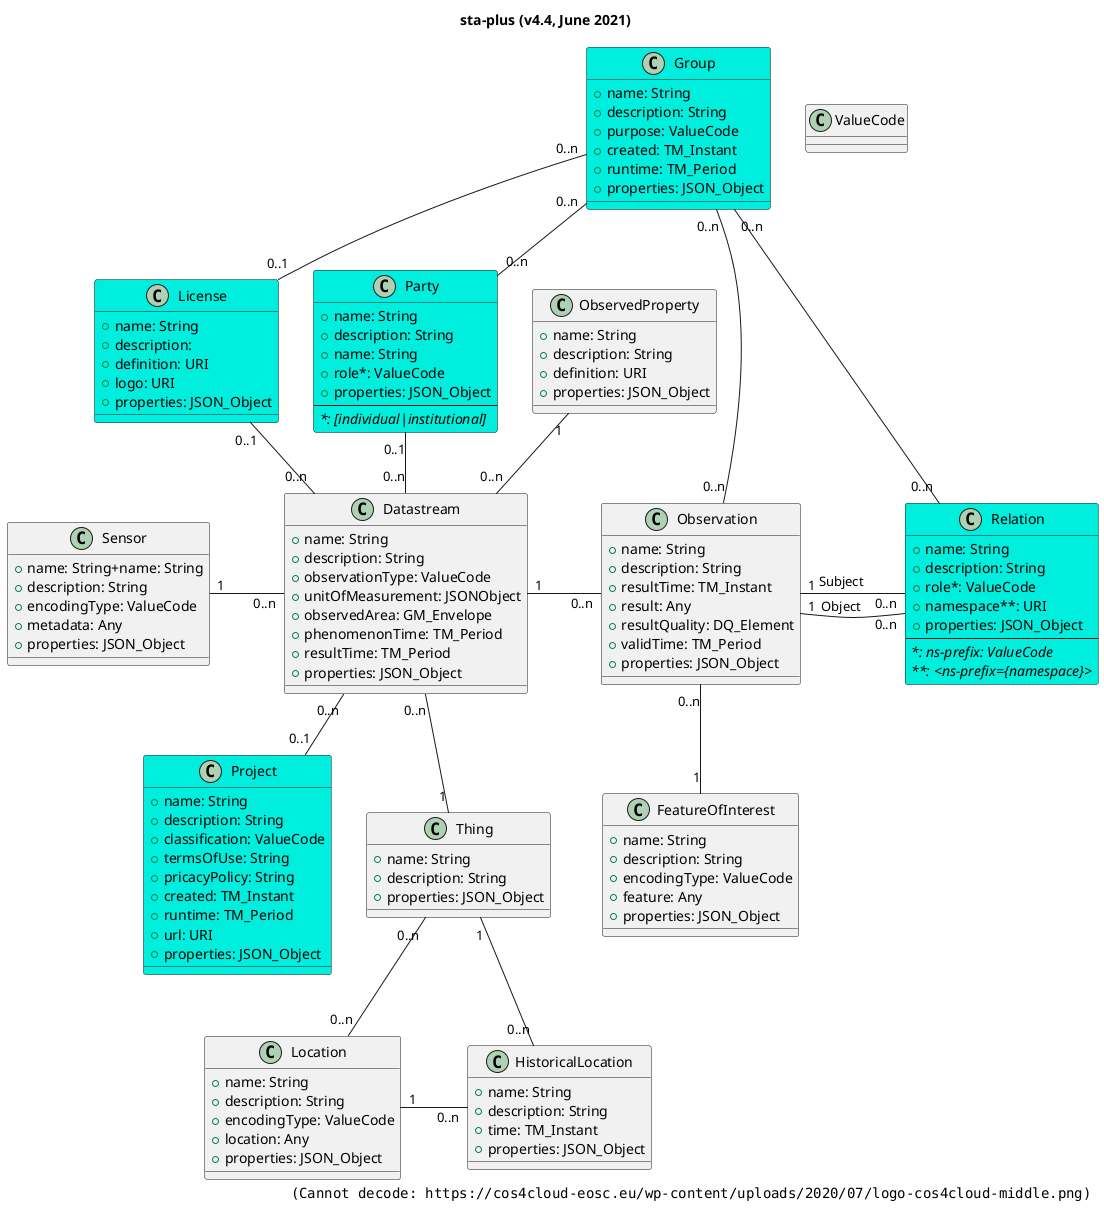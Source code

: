 'diagram from https://plantuml.com/creole
@startuml sta_plus_v4.4
title sta-plus (<b>v4.4</b>, June 2021)

right footer <img:https://cos4cloud-eosc.eu/wp-content/uploads/2020/07/logo-cos4cloud-middle.png{scale=0.25}>

class Sensor {
    +name: String+name: String
    +description: String
    +encodingType: ValueCode
    +metadata: Any
    +properties: JSON_Object
}

class ObservedProperty {
    +name: String
    +description: String
    +definition: URI
    +properties: JSON_Object
}

class Datastream {
    +name: String
    +description: String
    +observationType: ValueCode 
    +unitOfMeasurement: JSONObject
    +observedArea: GM_Envelope
    +phenomenonTime: TM_Period
    +resultTime: TM_Period
    +properties: JSON_Object
}

class Thing {
    +name: String
    +description: String
    +properties: JSON_Object
}


class Location {
    +name: String
    +description: String
    +encodingType: ValueCode
    +location: Any
    +properties: JSON_Object
}

class HistoricalLocation {
    +name: String
    +description: String
    +time: TM_Instant
    +properties: JSON_Object
}

class Observation {
    +name: String
    +description: String
    +resultTime: TM_Instant
    +result: Any
    +resultQuality: DQ_Element
    +validTime: TM_Period
    +properties: JSON_Object
}

class ValueCode {}

class FeatureOfInterest {
    +name: String
    +description: String
    +encodingType: ValueCode
    +feature: Any
    +properties: JSON_Object

}

class Project #00EEDD {
    +name: String
    +description: String
    +classification: ValueCode
    +termsOfUse: String
    +pricacyPolicy: String
    +created: TM_Instant
    +runtime: TM_Period
    +url: URI
    +properties: JSON_Object
}

class Party #00EEDD {
    +name: String
    +description: String
    +name: String
    +role*: ValueCode
    +properties: JSON_Object
    ---
    <i>*: [individual|institutional]</i>
}

class License #00EEDD {
    +name: String
    +description: 
    +definition: URI
    +logo: URI
    +properties: JSON_Object
}

class Group #00EEDD {
    +name: String
    +description: String
    +purpose: ValueCode
    +created: TM_Instant
    +runtime: TM_Period
    +properties: JSON_Object
}

class Relation #00EEDD {
    +name: String
    +description: String
    +role*: ValueCode
    +namespace**: URI
    +properties: JSON_Object
    ---
    <i>*: ns-prefix: ValueCode</i>
    <i>**: <ns-prefix={namespace}></i>
}

Datastream "0..n" -left- "1" Sensor: "           "
Datastream "0..n" -up- "1" ObservedProperty
Datastream "0..n" -- "1" Thing
Datastream "1" -right- "0..n" Observation: "           "

Observation "0..n" -- "1" FeatureOfInterest

Location "0..n" -up- "0..n" Thing
Location "1" -right- "0..n" HistoricalLocation: "         "
HistoricalLocation "0..n" -right- "1" Thing

Datastream "0..n" -- "0..1" Project
Datastream "0..n" -up- "0..1" Party
Datastream "0..n" -up- "0..1" License

Group "0..n" -- "0..1" License
Group "0..n" -- "0..n" Party
Group "0..n" -- "0..n" Observation
Group "0..n" -- "0..n" Relation
Observation "1" - "0..n" Relation: "Subject       "      
Observation "1" - "0..n" Relation: "Object       "

@enduml